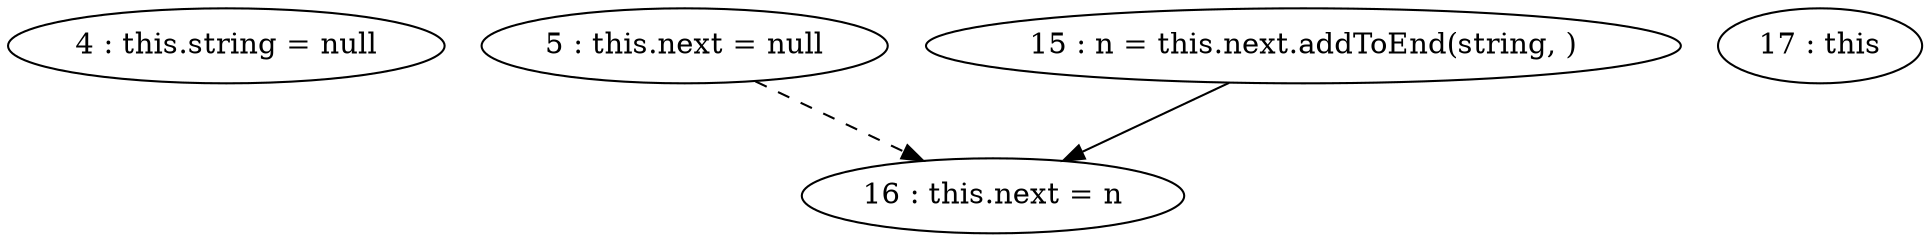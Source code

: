digraph G {
"4 : this.string = null"
"5 : this.next = null"
"5 : this.next = null" -> "16 : this.next = n" [style=dashed]
"15 : n = this.next.addToEnd(string, )"
"15 : n = this.next.addToEnd(string, )" -> "16 : this.next = n"
"16 : this.next = n"
"17 : this"
}